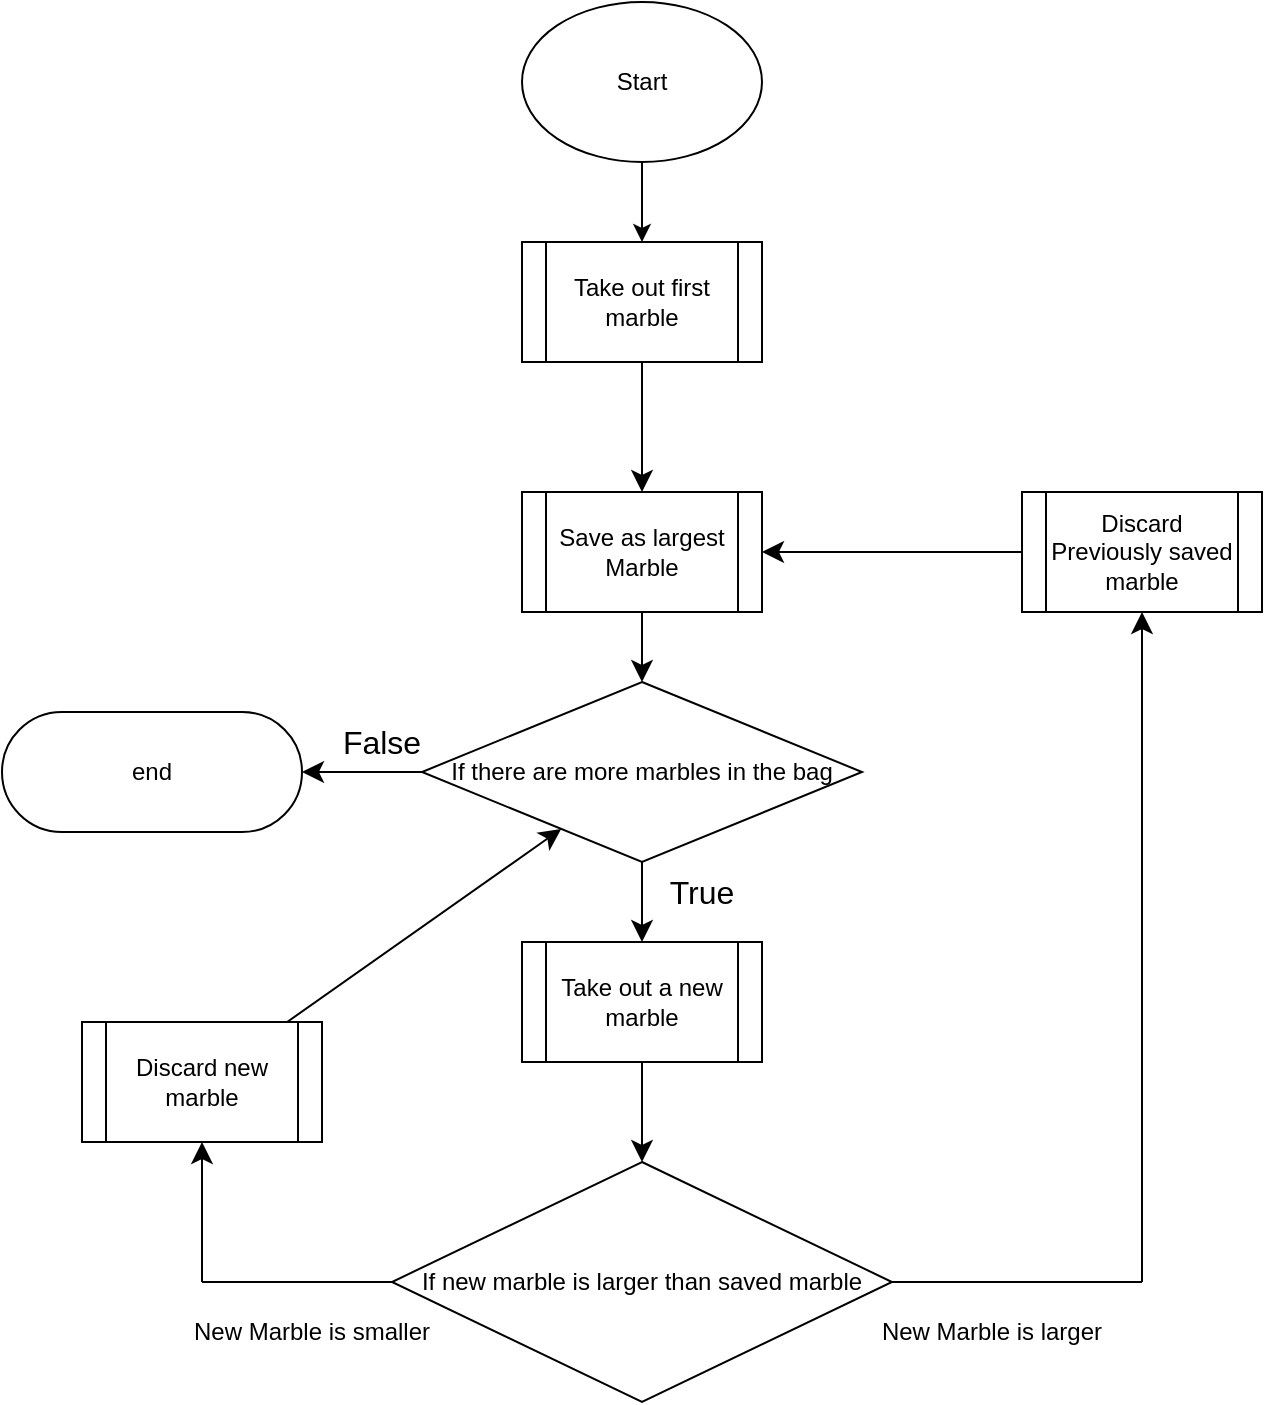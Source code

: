 <mxfile version="26.0.5">
  <diagram name="Page-1" id="sBl-L4B_ZigkMVni-DgO">
    <mxGraphModel dx="1269" dy="580" grid="1" gridSize="10" guides="1" tooltips="1" connect="1" arrows="1" fold="1" page="1" pageScale="1" pageWidth="850" pageHeight="1100" math="0" shadow="0">
      <root>
        <mxCell id="0" />
        <mxCell id="1" parent="0" />
        <mxCell id="Z2MqrjRpDyCdlB92OHsR-3" value="Start" style="ellipse;whiteSpace=wrap;html=1;" parent="1" vertex="1">
          <mxGeometry x="320" y="130" width="120" height="80" as="geometry" />
        </mxCell>
        <mxCell id="Z2MqrjRpDyCdlB92OHsR-4" value="" style="endArrow=classic;html=1;rounded=0;exitX=0.5;exitY=1;exitDx=0;exitDy=0;" parent="1" source="Z2MqrjRpDyCdlB92OHsR-3" edge="1">
          <mxGeometry width="50" height="50" relative="1" as="geometry">
            <mxPoint x="620" y="410" as="sourcePoint" />
            <mxPoint x="380" y="250" as="targetPoint" />
          </mxGeometry>
        </mxCell>
        <mxCell id="KBj2c9A5m7BR5bctVrf1-10" style="edgeStyle=none;curved=1;rounded=0;orthogonalLoop=1;jettySize=auto;html=1;entryX=0.5;entryY=0;entryDx=0;entryDy=0;fontSize=12;startSize=8;endSize=8;" parent="1" source="O9YB2flqs-t8RdFNRGwh-2" target="KBj2c9A5m7BR5bctVrf1-4" edge="1">
          <mxGeometry relative="1" as="geometry" />
        </mxCell>
        <mxCell id="O9YB2flqs-t8RdFNRGwh-2" value="Take out first marble" style="shape=process;whiteSpace=wrap;html=1;backgroundOutline=1;" parent="1" vertex="1">
          <mxGeometry x="320" y="250" width="120" height="60" as="geometry" />
        </mxCell>
        <mxCell id="KBj2c9A5m7BR5bctVrf1-21" style="edgeStyle=none;curved=1;rounded=0;orthogonalLoop=1;jettySize=auto;html=1;entryX=0.5;entryY=0;entryDx=0;entryDy=0;fontSize=12;startSize=8;endSize=8;" parent="1" source="KBj2c9A5m7BR5bctVrf1-4" target="KBj2c9A5m7BR5bctVrf1-19" edge="1">
          <mxGeometry relative="1" as="geometry" />
        </mxCell>
        <mxCell id="KBj2c9A5m7BR5bctVrf1-4" value="Save as largest Marble" style="shape=process;whiteSpace=wrap;html=1;backgroundOutline=1;" parent="1" vertex="1">
          <mxGeometry x="320" y="375" width="120" height="60" as="geometry" />
        </mxCell>
        <mxCell id="KBj2c9A5m7BR5bctVrf1-22" style="edgeStyle=none;curved=1;rounded=0;orthogonalLoop=1;jettySize=auto;html=1;fontSize=12;startSize=8;endSize=8;" parent="1" source="KBj2c9A5m7BR5bctVrf1-12" target="KBj2c9A5m7BR5bctVrf1-13" edge="1">
          <mxGeometry relative="1" as="geometry" />
        </mxCell>
        <mxCell id="KBj2c9A5m7BR5bctVrf1-12" value="Take out a new marble" style="shape=process;whiteSpace=wrap;html=1;backgroundOutline=1;" parent="1" vertex="1">
          <mxGeometry x="320" y="600" width="120" height="60" as="geometry" />
        </mxCell>
        <mxCell id="KBj2c9A5m7BR5bctVrf1-13" value="If new marble is larger than saved marble" style="rhombus;whiteSpace=wrap;html=1;" parent="1" vertex="1">
          <mxGeometry x="255" y="710" width="250" height="120" as="geometry" />
        </mxCell>
        <mxCell id="KBj2c9A5m7BR5bctVrf1-20" style="edgeStyle=none;curved=1;rounded=0;orthogonalLoop=1;jettySize=auto;html=1;fontSize=12;startSize=8;endSize=8;" parent="1" source="KBj2c9A5m7BR5bctVrf1-19" target="KBj2c9A5m7BR5bctVrf1-12" edge="1">
          <mxGeometry relative="1" as="geometry" />
        </mxCell>
        <mxCell id="KBj2c9A5m7BR5bctVrf1-27" style="edgeStyle=none;curved=1;rounded=0;orthogonalLoop=1;jettySize=auto;html=1;fontSize=12;startSize=8;endSize=8;" parent="1" source="KBj2c9A5m7BR5bctVrf1-19" target="KBj2c9A5m7BR5bctVrf1-26" edge="1">
          <mxGeometry relative="1" as="geometry" />
        </mxCell>
        <mxCell id="KBj2c9A5m7BR5bctVrf1-19" value="If there are more marbles in the bag" style="rhombus;whiteSpace=wrap;html=1;" parent="1" vertex="1">
          <mxGeometry x="270" y="470" width="220" height="90" as="geometry" />
        </mxCell>
        <mxCell id="KBj2c9A5m7BR5bctVrf1-23" value="" style="endArrow=none;html=1;rounded=0;fontSize=12;startSize=8;endSize=8;curved=1;exitX=1;exitY=0.5;exitDx=0;exitDy=0;" parent="1" source="KBj2c9A5m7BR5bctVrf1-13" edge="1">
          <mxGeometry width="50" height="50" relative="1" as="geometry">
            <mxPoint x="420" y="710" as="sourcePoint" />
            <mxPoint x="630" y="770" as="targetPoint" />
          </mxGeometry>
        </mxCell>
        <mxCell id="KBj2c9A5m7BR5bctVrf1-24" value="New Marble is larger" style="text;html=1;align=center;verticalAlign=middle;whiteSpace=wrap;rounded=0;" parent="1" vertex="1">
          <mxGeometry x="480" y="780" width="150" height="30" as="geometry" />
        </mxCell>
        <mxCell id="KBj2c9A5m7BR5bctVrf1-28" style="edgeStyle=none;curved=1;rounded=0;orthogonalLoop=1;jettySize=auto;html=1;fontSize=12;startSize=8;endSize=8;" parent="1" source="KBj2c9A5m7BR5bctVrf1-25" target="KBj2c9A5m7BR5bctVrf1-4" edge="1">
          <mxGeometry relative="1" as="geometry" />
        </mxCell>
        <mxCell id="KBj2c9A5m7BR5bctVrf1-25" value="Discard Previously saved marble" style="shape=process;whiteSpace=wrap;html=1;backgroundOutline=1;" parent="1" vertex="1">
          <mxGeometry x="570" y="375" width="120" height="60" as="geometry" />
        </mxCell>
        <mxCell id="KBj2c9A5m7BR5bctVrf1-26" value="end" style="html=1;dashed=0;whiteSpace=wrap;shape=mxgraph.dfd.start" parent="1" vertex="1">
          <mxGeometry x="60" y="485" width="150" height="60" as="geometry" />
        </mxCell>
        <mxCell id="KBj2c9A5m7BR5bctVrf1-35" value="" style="endArrow=none;html=1;rounded=0;fontSize=12;startSize=8;endSize=8;curved=1;exitX=0;exitY=0.5;exitDx=0;exitDy=0;" parent="1" source="KBj2c9A5m7BR5bctVrf1-13" edge="1">
          <mxGeometry width="50" height="50" relative="1" as="geometry">
            <mxPoint x="300" y="770" as="sourcePoint" />
            <mxPoint x="160" y="770" as="targetPoint" />
          </mxGeometry>
        </mxCell>
        <mxCell id="KBj2c9A5m7BR5bctVrf1-37" value="" style="endArrow=classic;html=1;rounded=0;fontSize=12;startSize=8;endSize=8;curved=1;entryX=0.5;entryY=1;entryDx=0;entryDy=0;" parent="1" target="KBj2c9A5m7BR5bctVrf1-25" edge="1">
          <mxGeometry width="50" height="50" relative="1" as="geometry">
            <mxPoint x="630" y="770" as="sourcePoint" />
            <mxPoint x="700" y="590" as="targetPoint" />
          </mxGeometry>
        </mxCell>
        <mxCell id="KBj2c9A5m7BR5bctVrf1-38" value="New Marble is smaller" style="text;html=1;align=center;verticalAlign=middle;whiteSpace=wrap;rounded=0;" parent="1" vertex="1">
          <mxGeometry x="140" y="780" width="150" height="30" as="geometry" />
        </mxCell>
        <mxCell id="KBj2c9A5m7BR5bctVrf1-41" style="edgeStyle=none;curved=1;rounded=0;orthogonalLoop=1;jettySize=auto;html=1;fontSize=12;startSize=8;endSize=8;" parent="1" source="KBj2c9A5m7BR5bctVrf1-39" target="KBj2c9A5m7BR5bctVrf1-19" edge="1">
          <mxGeometry relative="1" as="geometry" />
        </mxCell>
        <mxCell id="KBj2c9A5m7BR5bctVrf1-39" value="Discard new marble" style="shape=process;whiteSpace=wrap;html=1;backgroundOutline=1;" parent="1" vertex="1">
          <mxGeometry x="100" y="640" width="120" height="60" as="geometry" />
        </mxCell>
        <mxCell id="KBj2c9A5m7BR5bctVrf1-40" value="" style="endArrow=classic;html=1;rounded=0;fontSize=12;startSize=8;endSize=8;curved=1;entryX=0.5;entryY=1;entryDx=0;entryDy=0;" parent="1" target="KBj2c9A5m7BR5bctVrf1-39" edge="1">
          <mxGeometry width="50" height="50" relative="1" as="geometry">
            <mxPoint x="160" y="770" as="sourcePoint" />
            <mxPoint x="470" y="640" as="targetPoint" />
          </mxGeometry>
        </mxCell>
        <mxCell id="Wa1Q04ZIRmvf_dhsgcc8-1" value="True" style="text;strokeColor=none;fillColor=none;html=1;align=center;verticalAlign=middle;whiteSpace=wrap;rounded=0;fontSize=16;" vertex="1" parent="1">
          <mxGeometry x="380" y="560" width="60" height="30" as="geometry" />
        </mxCell>
        <mxCell id="Wa1Q04ZIRmvf_dhsgcc8-2" value="False" style="text;strokeColor=none;fillColor=none;html=1;align=center;verticalAlign=middle;whiteSpace=wrap;rounded=0;fontSize=16;" vertex="1" parent="1">
          <mxGeometry x="220" y="485" width="60" height="30" as="geometry" />
        </mxCell>
      </root>
    </mxGraphModel>
  </diagram>
</mxfile>
